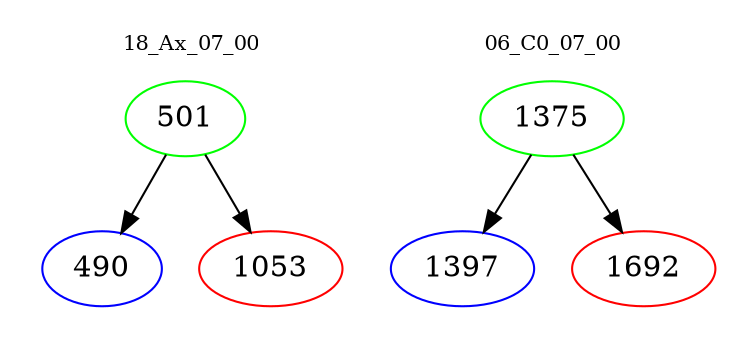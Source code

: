 digraph{
subgraph cluster_0 {
color = white
label = "18_Ax_07_00";
fontsize=10;
T0_501 [label="501", color="green"]
T0_501 -> T0_490 [color="black"]
T0_490 [label="490", color="blue"]
T0_501 -> T0_1053 [color="black"]
T0_1053 [label="1053", color="red"]
}
subgraph cluster_1 {
color = white
label = "06_C0_07_00";
fontsize=10;
T1_1375 [label="1375", color="green"]
T1_1375 -> T1_1397 [color="black"]
T1_1397 [label="1397", color="blue"]
T1_1375 -> T1_1692 [color="black"]
T1_1692 [label="1692", color="red"]
}
}
